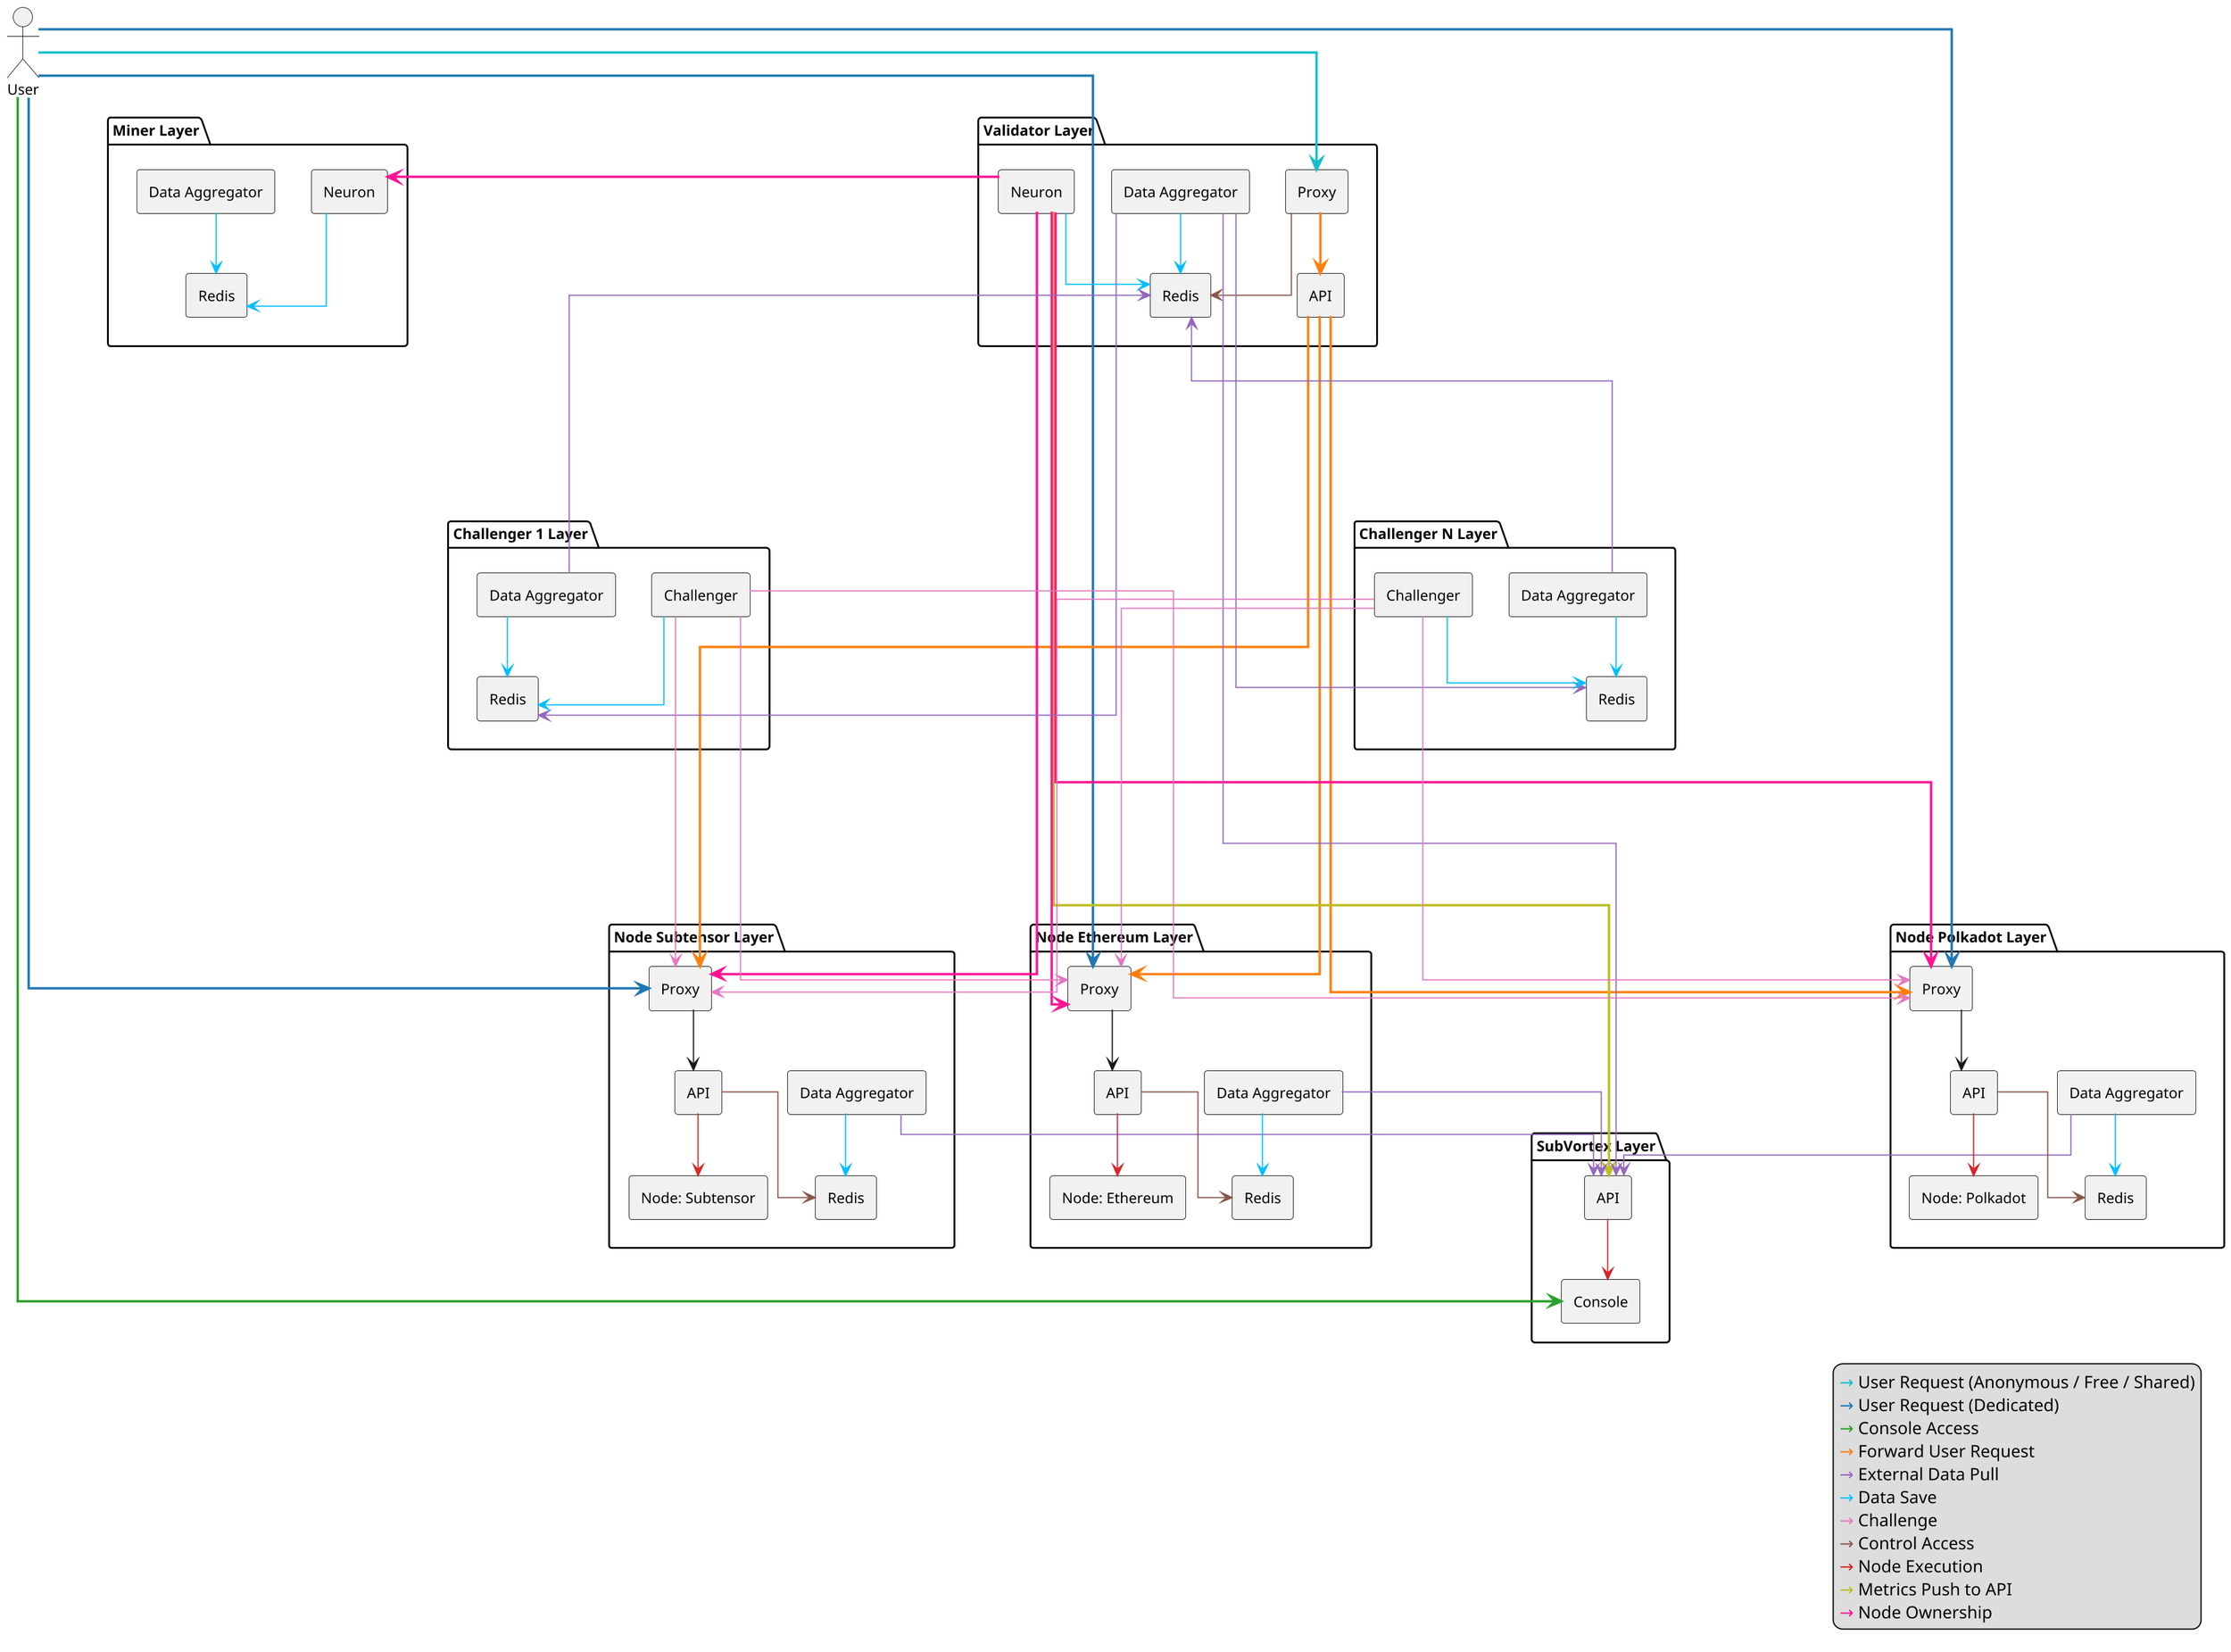 @startuml
skinparam componentStyle rectangle
skinparam dpi 180
skinparam wrapWidth 200
skinparam defaultFontSize 12
skinparam nodesep 30
skinparam ranksep 50
skinparam ArrowFontSize 12
skinparam ArrowThickness 1
skinparam linetype ortho

' === LEGEND ===
legend right
  <color:#17becf>→</color> User Request (Anonymous / Free / Shared)
  <color:#1f77b4>→</color> User Request (Dedicated)
  <color:#2ca02c>→</color> Console Access
  <color:#ff7f0e>→</color> Forward User Request
  <color:#9467bd>→</color> External Data Pull
  <color:#00bfff>→</color> Data Save
  <color:#e377c2>→</color> Challenge
  <color:#8c564b>→</color> Control Access
  <color:#d62728>→</color> Node Execution
  <color:#bcbd22>→</color> Metrics Push to API
  <color:#ff1493>→</color> Node Ownership
endlegend

' === USER ===
actor "User" as U

' === SubVortex LAYER ===
package "SubVortex Layer" {
    rectangle "API" as API
    rectangle "Console" as CONSOLE
}

' === VALIDATOR LAYER ===
package "Validator Layer" {
    together {
        rectangle "Proxy" as HAV
        rectangle "API" as APIV
    }
    rectangle "Neuron" as NV
    together {
        rectangle "Data Aggregator" as MV
        rectangle "Redis" as RV
    }
}

' === CHALLENGER LAYER ===
package "Challenger 1 Layer" {
    rectangle "Challenger" as C1
    together {
        rectangle "Data Aggregator" as MC1
        rectangle "Redis" as RC1
    }
}

package "Challenger N Layer" {
    rectangle "Challenger" as Cn
    together {
        rectangle "Data Aggregator" as MCn
        rectangle "Redis" as RCn
    }
}

' === MINER LAYER ===
package "Miner Layer" {
    rectangle "Neuron" as NM
    together {
        rectangle "Data Aggregator" as MM
        rectangle "Redis" as RM
    }
}

' === NODE LAYER ===
package "Node Subtensor Layer" {
        rectangle "API" as APIS
    rectangle "Proxy" as HAS
    rectangle "Node: Subtensor" as NS
    together {
        rectangle "Data Aggregator" as MS
        rectangle "Redis" as RS
    }
}
package "Node Ethereum Layer" {
    rectangle "API" as APIE
    rectangle "Proxy" as HAE
    rectangle "Node: Ethereum" as NE
    together {
        rectangle "Data Aggregator" as ME
        rectangle "Redis" as RE
    }
}
package "Node Polkadot Layer" {
    rectangle "API" as APIP
    rectangle "Proxy" as HAP
    rectangle "Node: Polkadot" as NP
    together {
        rectangle "Data Aggregator" as MP
        rectangle "Redis" as RP
    }
}

' === CONNECTIONS ===
' User outbound connections
U -[#17becf,thickness=2]-> HAV
U -[#1f77b4,thickness=2]-> HAS
U -[#1f77b4,thickness=2]-> HAE
U -[#1f77b4,thickness=2]-> HAP
U -[#2ca02c,thickness=2]-> CONSOLE

' Validator connections
'   Proxy connections
HAV -[#ff7f0e,thickness=2]-> APIV
HAV -[#8c564b]-> RV

'   Api connections
APIV -[#ff7f0e,thickness=2]-> HAS
APIV -[#ff7f0e,thickness=2]-> HAE
APIV -[#ff7f0e,thickness=2]-> HAP

'   Neuron connections
NV -[#bcbd22,thickness=2]-> API
NV -[#ff1493,thickness=2]-> NM
NV -[#ff1493,thickness=2]-> HAS
NV -[#ff1493,thickness=2]-> HAE
NV -[#ff1493,thickness=2]-> HAP
NV -[#00bfff]-> RV

'   Data Aggregator connections
MV -[#9467bd]-> API
MV -[#00bfff]-> RV
MV -[#9467bd]-> RC1
MV -[#9467bd]-> RCn


' Challenger connections
'   Challenger conections
C1 -[#e377c2]-> HAS
C1 -[#e377c2]-> HAE
C1 -[#e377c2]-> HAP
C1 -[#00bfff]-> RC1
Cn -[#e377c2]-> HAS
Cn -[#e377c2]-> HAE
Cn -[#e377c2]-> HAP
Cn -[#00bfff]-> RCn

'   Data Aggregator connections
MC1 -[#9467bd]-> RV
MC1 -[#00bfff]-> RC1
MCn -[#9467bd]-> RV
MCn -[#00bfff]-> RCn


' Miner connections
'   Neuron connections
NM -[#00bfff]-> RM

'   Data Aggregator connections
MM -[#00bfff]-> RM


' Node connections
'   Data Aggregator connections
MS -[#9467bd]-> API
MS -[#00bfff]-> RS
ME -[#9467bd]-> API
ME -[#00bfff]-> RE
MP -[#9467bd]-> API
MP -[#00bfff]-> RP

'   Proxy connections
HAS --> APIS
APIS -[#d62728]-> NS
APIS -[#8c564b]-> RS
HAE --> APIE
APIE -[#d62728]-> NE
APIE -[#8c564b]-> RE
HAP --> APIP
APIP -[#d62728]-> NP
APIP -[#8c564b]-> RP


API -[#d62728]-> CONSOLE

' === FORCE VERTICAL ALIGNMENT ===
NM -[hidden]-----> C1
NM -[hidden]-----> MC1
NM -[hidden]-----> RC1
NM -[hidden]-----> Cn
NM -[hidden]-----> MCn
NM -[hidden]-----> RCn
NV -[hidden]-----> C1
NV -[hidden]-----> MC1
NV -[hidden]-----> RC1
NV -[hidden]-----> Cn
NV -[hidden]-----> MCn
NV -[hidden]-----> RCn
C1 -[hidden]---> HAS
C1 -[hidden]---> HAE
C1 -[hidden]---> HAP
Cn -[hidden]-----> HAS
Cn -[hidden]-----> HAE
Cn -[hidden]-----> HAP
@enduml